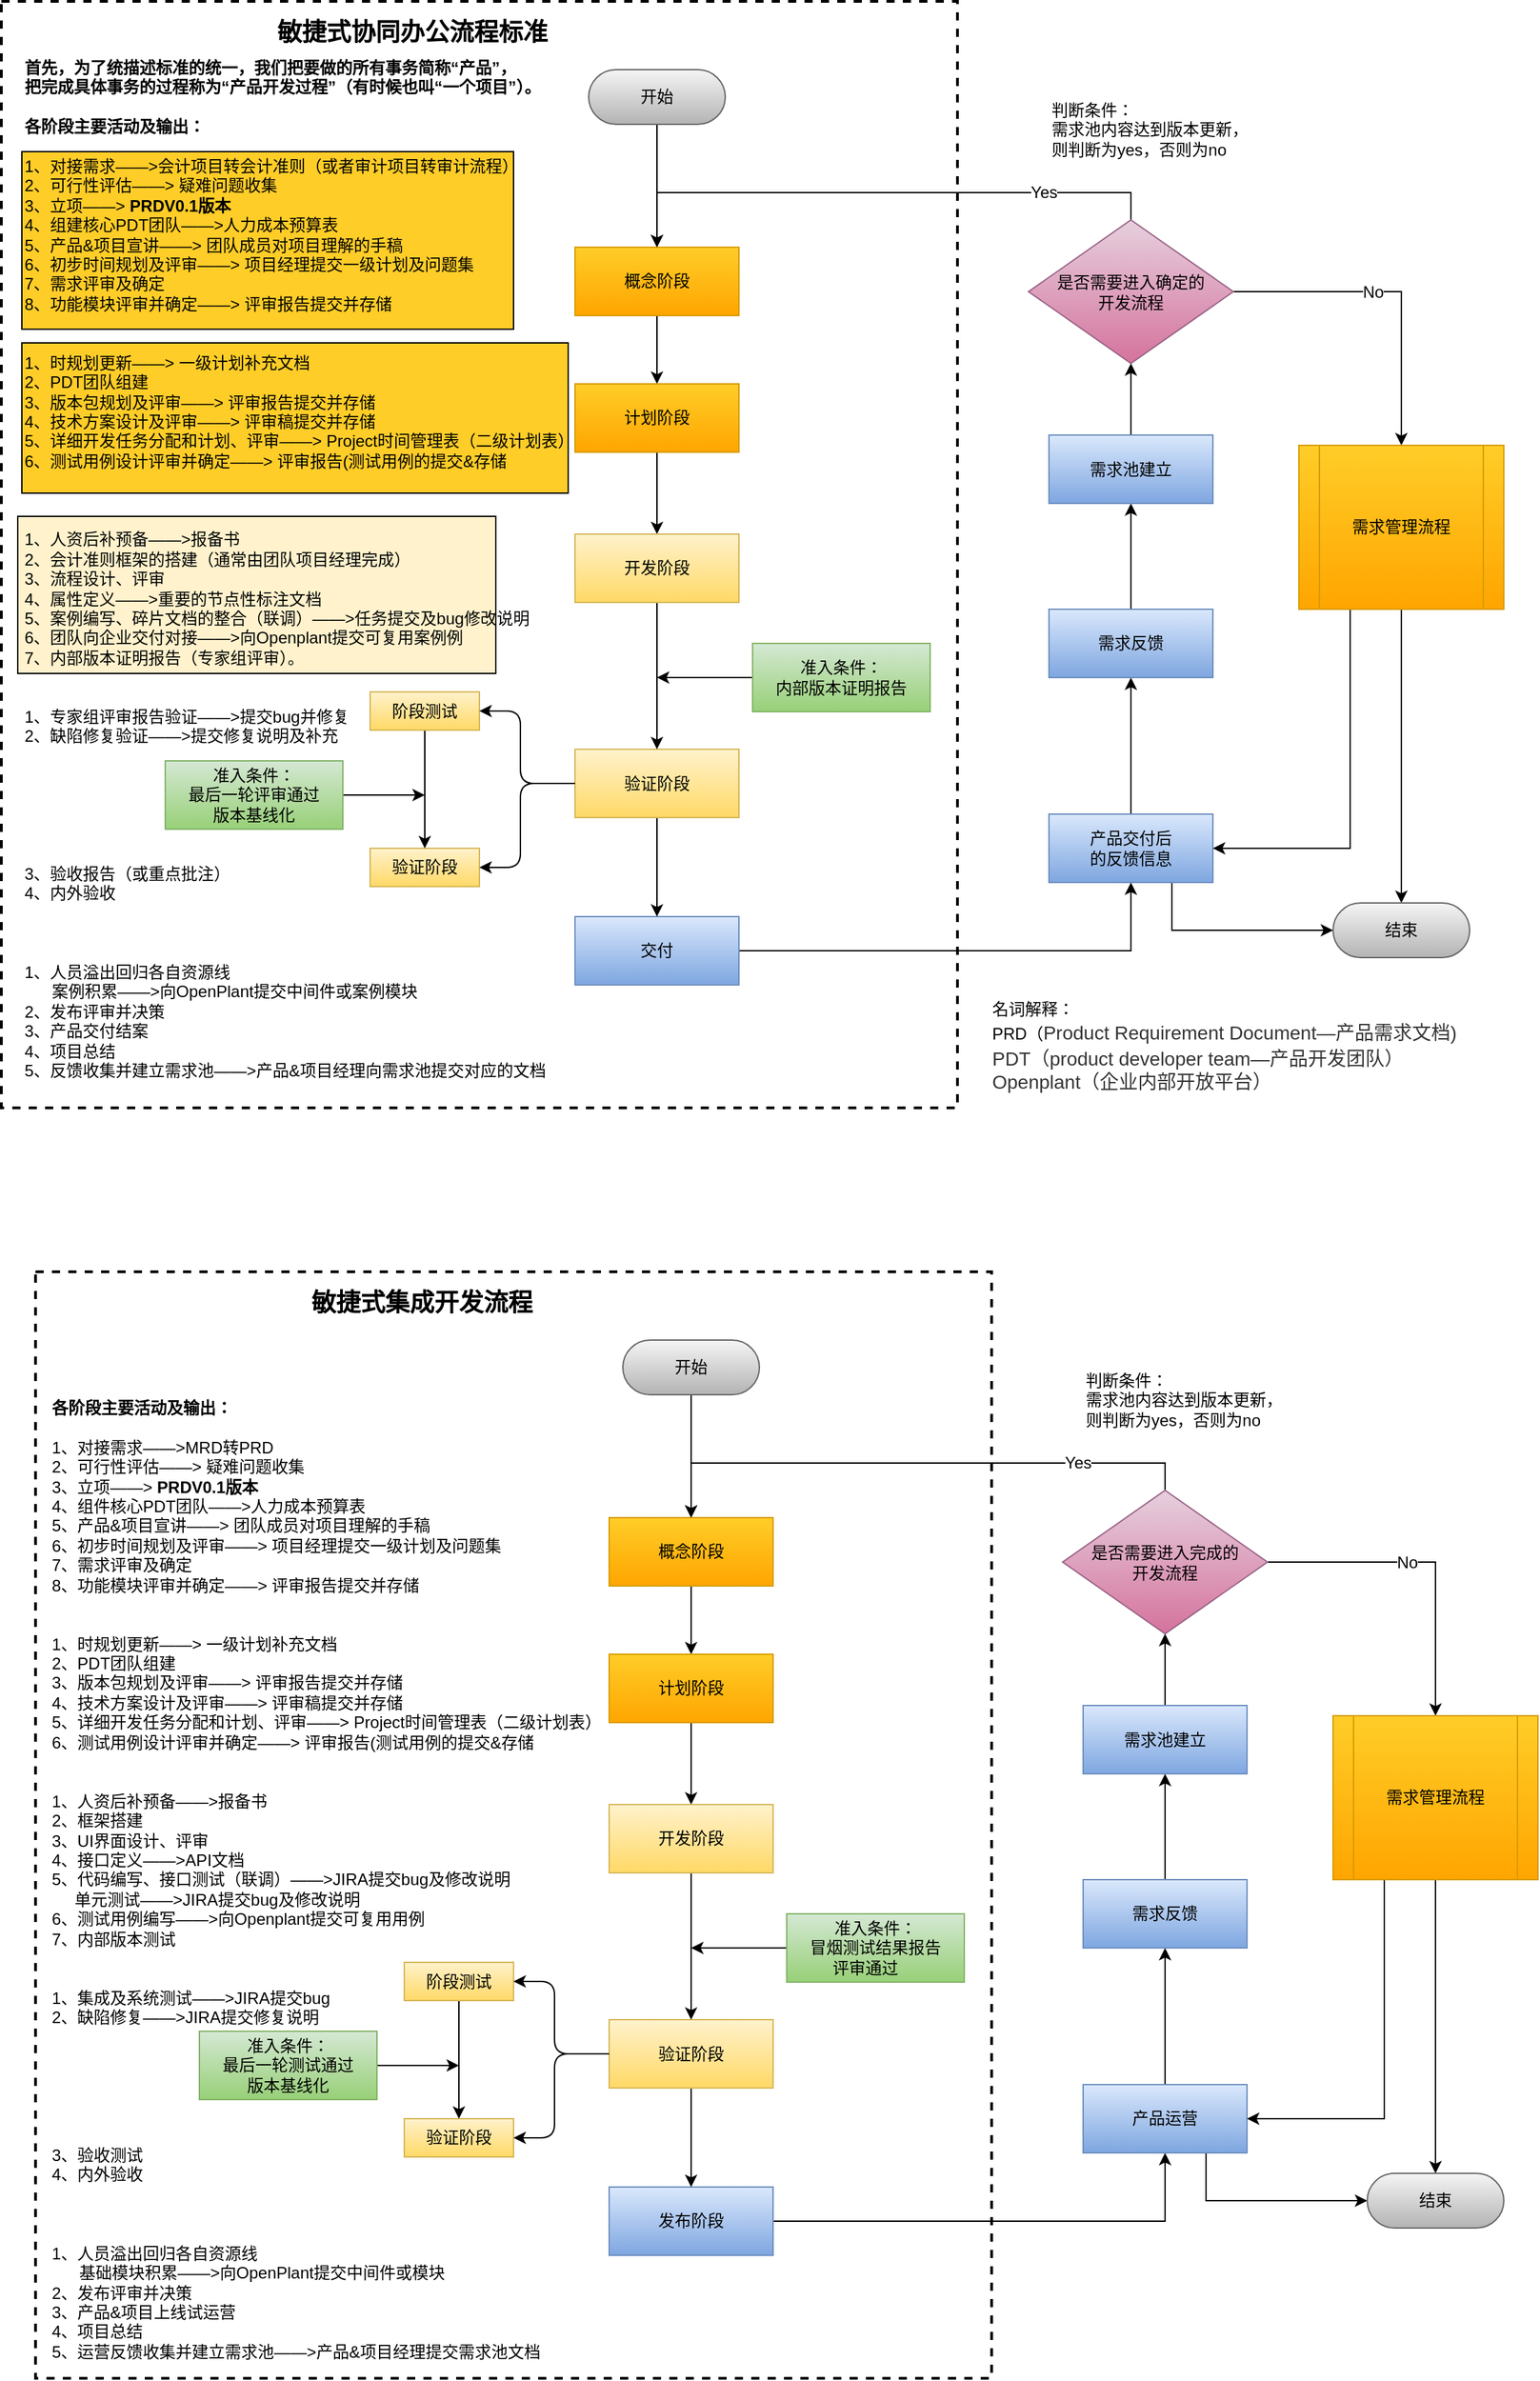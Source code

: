 <mxfile version="15.8.6" type="github">
  <diagram id="hw-b7QnuWXzrcuchFDwp" name="Page-1">
    <mxGraphModel dx="2249" dy="1941" grid="1" gridSize="10" guides="1" tooltips="1" connect="1" arrows="1" fold="1" page="1" pageScale="1" pageWidth="827" pageHeight="1169" math="0" shadow="0">
      <root>
        <mxCell id="0" />
        <mxCell id="1" parent="0" />
        <mxCell id="sfhrzqRfL-zKUJOUxF8y-45" value="" style="rounded=0;whiteSpace=wrap;html=1;fillColor=#FFF2CC;" vertex="1" parent="1">
          <mxGeometry x="-33" y="-563" width="350" height="115" as="geometry" />
        </mxCell>
        <mxCell id="sfhrzqRfL-zKUJOUxF8y-44" value="" style="rounded=0;whiteSpace=wrap;html=1;fillColor=#FFCD28;" vertex="1" parent="1">
          <mxGeometry x="-30" y="-690" width="400" height="110" as="geometry" />
        </mxCell>
        <mxCell id="sfhrzqRfL-zKUJOUxF8y-43" value="" style="rounded=0;whiteSpace=wrap;html=1;fillColor=#FFCD28;" vertex="1" parent="1">
          <mxGeometry x="-30" y="-830" width="360" height="130" as="geometry" />
        </mxCell>
        <mxCell id="mtA4ZGPTwMAcJMfqiiAh-38" value="" style="rounded=0;whiteSpace=wrap;html=1;dashed=1;strokeWidth=2;fillColor=none;" parent="1" vertex="1">
          <mxGeometry x="-20" y="-10" width="700" height="810" as="geometry" />
        </mxCell>
        <mxCell id="mtA4ZGPTwMAcJMfqiiAh-9" style="edgeStyle=orthogonalEdgeStyle;rounded=0;orthogonalLoop=1;jettySize=auto;html=1;exitX=0.5;exitY=1;exitDx=0;exitDy=0;entryX=0.5;entryY=0;entryDx=0;entryDy=0;" parent="1" source="mtA4ZGPTwMAcJMfqiiAh-1" target="mtA4ZGPTwMAcJMfqiiAh-2" edge="1">
          <mxGeometry relative="1" as="geometry" />
        </mxCell>
        <mxCell id="mtA4ZGPTwMAcJMfqiiAh-1" value="开始" style="rounded=1;whiteSpace=wrap;html=1;arcSize=50;gradientColor=#b3b3b3;fillColor=#f5f5f5;strokeColor=#666666;" parent="1" vertex="1">
          <mxGeometry x="410" y="40" width="100" height="40" as="geometry" />
        </mxCell>
        <mxCell id="mtA4ZGPTwMAcJMfqiiAh-10" style="edgeStyle=orthogonalEdgeStyle;rounded=0;orthogonalLoop=1;jettySize=auto;html=1;exitX=0.5;exitY=1;exitDx=0;exitDy=0;entryX=0.5;entryY=0;entryDx=0;entryDy=0;" parent="1" source="mtA4ZGPTwMAcJMfqiiAh-2" target="mtA4ZGPTwMAcJMfqiiAh-3" edge="1">
          <mxGeometry relative="1" as="geometry" />
        </mxCell>
        <mxCell id="mtA4ZGPTwMAcJMfqiiAh-2" value="概念阶段" style="rounded=0;whiteSpace=wrap;html=1;gradientColor=#ffa500;fillColor=#ffcd28;strokeColor=#d79b00;" parent="1" vertex="1">
          <mxGeometry x="400" y="170" width="120" height="50" as="geometry" />
        </mxCell>
        <mxCell id="mtA4ZGPTwMAcJMfqiiAh-11" style="edgeStyle=orthogonalEdgeStyle;rounded=0;orthogonalLoop=1;jettySize=auto;html=1;exitX=0.5;exitY=1;exitDx=0;exitDy=0;entryX=0.5;entryY=0;entryDx=0;entryDy=0;" parent="1" source="mtA4ZGPTwMAcJMfqiiAh-3" target="mtA4ZGPTwMAcJMfqiiAh-6" edge="1">
          <mxGeometry relative="1" as="geometry" />
        </mxCell>
        <mxCell id="mtA4ZGPTwMAcJMfqiiAh-3" value="计划阶段&lt;span style=&quot;font-family: &amp;#34;helvetica&amp;#34; , &amp;#34;arial&amp;#34; , sans-serif ; font-size: 0px ; white-space: nowrap&quot;&gt;%3CmxGraphModel%3E%3Croot%3E%3CmxCell%20id%3D%220%22%2F%3E%3CmxCell%20id%3D%221%22%20parent%3D%220%22%2F%3E%3CmxCell%20id%3D%222%22%20value%3D%22%E6%A6%82%E5%BF%B5%E9%98%B6%E6%AE%B5%22%20style%3D%22rounded%3D0%3BwhiteSpace%3Dwrap%3Bhtml%3D1%3B%22%20vertex%3D%221%22%20parent%3D%221%22%3E%3CmxGeometry%20x%3D%22400%22%20y%3D%22170%22%20width%3D%22120%22%20height%3D%2250%22%20as%3D%22geometry%22%2F%3E%3C%2FmxCell%3E%3C%2Froot%3E%3C%2FmxGraphModel%3E&lt;/span&gt;" style="rounded=0;whiteSpace=wrap;html=1;gradientColor=#ffa500;fillColor=#ffcd28;strokeColor=#d79b00;" parent="1" vertex="1">
          <mxGeometry x="400" y="270" width="120" height="50" as="geometry" />
        </mxCell>
        <mxCell id="mtA4ZGPTwMAcJMfqiiAh-44" style="edgeStyle=orthogonalEdgeStyle;rounded=0;orthogonalLoop=1;jettySize=auto;html=1;exitX=1;exitY=0.5;exitDx=0;exitDy=0;entryX=0.5;entryY=1;entryDx=0;entryDy=0;" parent="1" source="mtA4ZGPTwMAcJMfqiiAh-4" target="mtA4ZGPTwMAcJMfqiiAh-37" edge="1">
          <mxGeometry relative="1" as="geometry" />
        </mxCell>
        <mxCell id="mtA4ZGPTwMAcJMfqiiAh-4" value="发布阶段" style="rounded=0;whiteSpace=wrap;html=1;gradientColor=#7ea6e0;fillColor=#dae8fc;strokeColor=#6c8ebf;" parent="1" vertex="1">
          <mxGeometry x="400" y="660" width="120" height="50" as="geometry" />
        </mxCell>
        <mxCell id="mtA4ZGPTwMAcJMfqiiAh-13" style="edgeStyle=orthogonalEdgeStyle;rounded=0;orthogonalLoop=1;jettySize=auto;html=1;exitX=0.5;exitY=1;exitDx=0;exitDy=0;entryX=0.5;entryY=0;entryDx=0;entryDy=0;" parent="1" source="mtA4ZGPTwMAcJMfqiiAh-5" target="mtA4ZGPTwMAcJMfqiiAh-4" edge="1">
          <mxGeometry relative="1" as="geometry" />
        </mxCell>
        <mxCell id="mtA4ZGPTwMAcJMfqiiAh-5" value="验证阶段" style="rounded=0;whiteSpace=wrap;html=1;gradientColor=#ffd966;fillColor=#fff2cc;strokeColor=#d6b656;" parent="1" vertex="1">
          <mxGeometry x="400" y="537.5" width="120" height="50" as="geometry" />
        </mxCell>
        <mxCell id="mtA4ZGPTwMAcJMfqiiAh-12" style="edgeStyle=orthogonalEdgeStyle;rounded=0;orthogonalLoop=1;jettySize=auto;html=1;exitX=0.5;exitY=1;exitDx=0;exitDy=0;" parent="1" source="mtA4ZGPTwMAcJMfqiiAh-6" target="mtA4ZGPTwMAcJMfqiiAh-5" edge="1">
          <mxGeometry relative="1" as="geometry" />
        </mxCell>
        <mxCell id="mtA4ZGPTwMAcJMfqiiAh-6" value="开发阶段" style="rounded=0;whiteSpace=wrap;html=1;gradientColor=#ffd966;fillColor=#fff2cc;strokeColor=#d6b656;" parent="1" vertex="1">
          <mxGeometry x="400" y="380" width="120" height="50" as="geometry" />
        </mxCell>
        <mxCell id="mtA4ZGPTwMAcJMfqiiAh-14" value="&lt;b&gt;各阶段主要活动及输出：&lt;/b&gt;&lt;br&gt;&lt;br&gt;1、对接需求——&amp;gt;MRD转PRD&lt;br&gt;2、可行性评估——&amp;gt; 疑难问题收集&lt;br&gt;3、立项——&amp;gt;&amp;nbsp;&lt;b&gt;PRDV0.1版本&lt;/b&gt;&lt;br&gt;4、组件核心PDT团队——&amp;gt;人力成本预算表&lt;br&gt;5、产品&amp;amp;项目宣讲——&amp;gt; 团队成员对项目理解的手稿&lt;br&gt;6、初步时间规划及评审——&amp;gt; 项目经理提交一级计划及问题集&lt;br&gt;7、需求评审及确定&lt;br&gt;8、功能模块评审并确定——&amp;gt; 评审报告提交并存储&lt;br&gt;&lt;br&gt;&lt;br&gt;1、时规划更新——&amp;gt; 一级计划补充文档&lt;br&gt;2、PDT团队组建&lt;br&gt;3、版本包规划及评审——&amp;gt; 评审报告提交并存储&lt;br&gt;4、技术方案设计及评审——&amp;gt; 评审稿提交并存储&lt;br&gt;5、详细开发任务分配和计划、评审——&amp;gt; Project时间管理表（二级计划表）&lt;br&gt;6、测试用例设计评审并确定——&amp;gt; 评审报告(测试用例的提交&amp;amp;存储&lt;br&gt;&lt;br&gt;&lt;br&gt;1、人资后补预备——&amp;gt;报备书&lt;br&gt;2、框架搭建&lt;br&gt;3、UI界面设计、评审&lt;br&gt;4、接口定义——&amp;gt;API文档&lt;br&gt;5、代码编写、接口测试（联调）——&amp;gt;JIRA提交bug及修改说明&lt;br&gt;&amp;nbsp; &amp;nbsp; &amp;nbsp;单元测试——&amp;gt;JIRA提交bug及修改说明&lt;br&gt;6、测试用例编写——&amp;gt;向Openplant提交可复用用例&lt;br&gt;7、内部版本测试&lt;br&gt;&lt;br&gt;&lt;br&gt;1、集成及系统测试——&amp;gt;JIRA提交bug&lt;br&gt;2、缺陷修复——&amp;gt;JIRA提交修复说明&lt;br&gt;&lt;br&gt;&lt;br&gt;&lt;br&gt;&lt;br&gt;&lt;br&gt;&lt;br&gt;3、验收测试&lt;br&gt;4、内外验收&lt;br&gt;&lt;br&gt;&lt;br&gt;&lt;br&gt;1、人员溢出回归各自资源线&lt;br&gt;&amp;nbsp; &amp;nbsp; &amp;nbsp; 基础模块积累——&amp;gt;向OpenPlant提交中间件或模块&lt;br&gt;2、发布评审并决策&lt;br&gt;3、产品&amp;amp;项目上线试运营&lt;br&gt;4、项目总结&lt;br&gt;5、运营反馈收集并建立需求池——&amp;gt;产品&amp;amp;项目经理提交需求池文档" style="text;html=1;resizable=0;points=[];autosize=1;align=left;verticalAlign=top;spacingTop=-4;" parent="1" vertex="1">
          <mxGeometry x="-10" y="80" width="420" height="690" as="geometry" />
        </mxCell>
        <mxCell id="mtA4ZGPTwMAcJMfqiiAh-21" value="验证阶段" style="rounded=0;whiteSpace=wrap;html=1;gradientColor=#ffd966;fillColor=#fff2cc;strokeColor=#d6b656;" parent="1" vertex="1">
          <mxGeometry x="250" y="610" width="80" height="28" as="geometry" />
        </mxCell>
        <mxCell id="mtA4ZGPTwMAcJMfqiiAh-26" style="edgeStyle=orthogonalEdgeStyle;rounded=0;orthogonalLoop=1;jettySize=auto;html=1;exitX=0.5;exitY=1;exitDx=0;exitDy=0;entryX=0.5;entryY=0;entryDx=0;entryDy=0;" parent="1" source="mtA4ZGPTwMAcJMfqiiAh-23" target="mtA4ZGPTwMAcJMfqiiAh-21" edge="1">
          <mxGeometry relative="1" as="geometry" />
        </mxCell>
        <mxCell id="mtA4ZGPTwMAcJMfqiiAh-23" value="阶段测试" style="rounded=0;whiteSpace=wrap;html=1;gradientColor=#ffd966;fillColor=#fff2cc;strokeColor=#d6b656;" parent="1" vertex="1">
          <mxGeometry x="250" y="495.5" width="80" height="28" as="geometry" />
        </mxCell>
        <mxCell id="mtA4ZGPTwMAcJMfqiiAh-24" value="" style="edgeStyle=elbowEdgeStyle;elbow=horizontal;endArrow=classic;html=1;exitX=0;exitY=0.5;exitDx=0;exitDy=0;entryX=1;entryY=0.5;entryDx=0;entryDy=0;" parent="1" source="mtA4ZGPTwMAcJMfqiiAh-5" target="mtA4ZGPTwMAcJMfqiiAh-23" edge="1">
          <mxGeometry width="50" height="50" relative="1" as="geometry">
            <mxPoint x="320" y="550" as="sourcePoint" />
            <mxPoint x="370" y="500" as="targetPoint" />
            <Array as="points">
              <mxPoint x="360" y="530" />
            </Array>
          </mxGeometry>
        </mxCell>
        <mxCell id="mtA4ZGPTwMAcJMfqiiAh-25" value="" style="edgeStyle=elbowEdgeStyle;elbow=horizontal;endArrow=classic;html=1;exitX=0;exitY=0.5;exitDx=0;exitDy=0;entryX=1;entryY=0.5;entryDx=0;entryDy=0;" parent="1" source="mtA4ZGPTwMAcJMfqiiAh-5" target="mtA4ZGPTwMAcJMfqiiAh-21" edge="1">
          <mxGeometry width="50" height="50" relative="1" as="geometry">
            <mxPoint x="410" y="573" as="sourcePoint" />
            <mxPoint x="320" y="524" as="targetPoint" />
            <Array as="points">
              <mxPoint x="360" y="580" />
            </Array>
          </mxGeometry>
        </mxCell>
        <mxCell id="mtA4ZGPTwMAcJMfqiiAh-34" style="edgeStyle=orthogonalEdgeStyle;rounded=0;orthogonalLoop=1;jettySize=auto;html=1;exitX=1;exitY=0.5;exitDx=0;exitDy=0;" parent="1" source="mtA4ZGPTwMAcJMfqiiAh-32" edge="1">
          <mxGeometry relative="1" as="geometry">
            <mxPoint x="290" y="571" as="targetPoint" />
          </mxGeometry>
        </mxCell>
        <mxCell id="mtA4ZGPTwMAcJMfqiiAh-32" value="&lt;span style=&quot;text-align: left ; white-space: nowrap&quot;&gt;准入条件：&lt;/span&gt;&lt;br style=&quot;text-align: left ; white-space: nowrap&quot;&gt;&lt;span style=&quot;text-align: left ; white-space: nowrap&quot;&gt;最后一轮测试通过&lt;/span&gt;&lt;br style=&quot;text-align: left ; white-space: nowrap&quot;&gt;&lt;span style=&quot;text-align: left ; white-space: nowrap&quot;&gt;版本基线化&lt;/span&gt;" style="rounded=0;whiteSpace=wrap;html=1;gradientColor=#97d077;fillColor=#d5e8d4;strokeColor=#82b366;" parent="1" vertex="1">
          <mxGeometry x="100" y="546" width="130" height="50" as="geometry" />
        </mxCell>
        <mxCell id="mtA4ZGPTwMAcJMfqiiAh-36" style="edgeStyle=orthogonalEdgeStyle;rounded=0;orthogonalLoop=1;jettySize=auto;html=1;exitX=0;exitY=0.5;exitDx=0;exitDy=0;" parent="1" source="mtA4ZGPTwMAcJMfqiiAh-35" edge="1">
          <mxGeometry relative="1" as="geometry">
            <mxPoint x="460" y="485" as="targetPoint" />
          </mxGeometry>
        </mxCell>
        <mxCell id="mtA4ZGPTwMAcJMfqiiAh-35" value="&lt;span style=&quot;text-align: left ; white-space: nowrap&quot;&gt;准入条件：&lt;/span&gt;&lt;br style=&quot;text-align: left ; white-space: nowrap&quot;&gt;&lt;div style=&quot;text-align: left&quot;&gt;&lt;span style=&quot;white-space: nowrap&quot;&gt;冒烟测试结果报告&lt;/span&gt;&lt;/div&gt;&lt;div style=&quot;text-align: left&quot;&gt;&lt;span style=&quot;white-space: nowrap&quot;&gt;&amp;nbsp; &amp;nbsp; &amp;nbsp;评审通过&lt;/span&gt;&lt;/div&gt;" style="rounded=0;whiteSpace=wrap;html=1;gradientColor=#97d077;fillColor=#d5e8d4;strokeColor=#82b366;" parent="1" vertex="1">
          <mxGeometry x="530" y="460" width="130" height="50" as="geometry" />
        </mxCell>
        <mxCell id="mtA4ZGPTwMAcJMfqiiAh-45" style="edgeStyle=orthogonalEdgeStyle;rounded=0;orthogonalLoop=1;jettySize=auto;html=1;exitX=0.5;exitY=0;exitDx=0;exitDy=0;entryX=0.5;entryY=1;entryDx=0;entryDy=0;" parent="1" source="mtA4ZGPTwMAcJMfqiiAh-37" target="mtA4ZGPTwMAcJMfqiiAh-39" edge="1">
          <mxGeometry relative="1" as="geometry" />
        </mxCell>
        <mxCell id="mtA4ZGPTwMAcJMfqiiAh-52" style="edgeStyle=orthogonalEdgeStyle;rounded=0;orthogonalLoop=1;jettySize=auto;html=1;exitX=0.75;exitY=1;exitDx=0;exitDy=0;entryX=0;entryY=0.5;entryDx=0;entryDy=0;" parent="1" source="mtA4ZGPTwMAcJMfqiiAh-37" target="mtA4ZGPTwMAcJMfqiiAh-43" edge="1">
          <mxGeometry relative="1" as="geometry" />
        </mxCell>
        <mxCell id="mtA4ZGPTwMAcJMfqiiAh-37" value="产品运营" style="rounded=0;whiteSpace=wrap;html=1;gradientColor=#7ea6e0;fillColor=#dae8fc;strokeColor=#6c8ebf;" parent="1" vertex="1">
          <mxGeometry x="747" y="585" width="120" height="50" as="geometry" />
        </mxCell>
        <mxCell id="mtA4ZGPTwMAcJMfqiiAh-46" style="edgeStyle=orthogonalEdgeStyle;rounded=0;orthogonalLoop=1;jettySize=auto;html=1;exitX=0.5;exitY=0;exitDx=0;exitDy=0;entryX=0.5;entryY=1;entryDx=0;entryDy=0;" parent="1" source="mtA4ZGPTwMAcJMfqiiAh-39" target="mtA4ZGPTwMAcJMfqiiAh-41" edge="1">
          <mxGeometry relative="1" as="geometry" />
        </mxCell>
        <mxCell id="mtA4ZGPTwMAcJMfqiiAh-39" value="需求反馈" style="rounded=0;whiteSpace=wrap;html=1;gradientColor=#7ea6e0;fillColor=#dae8fc;strokeColor=#6c8ebf;" parent="1" vertex="1">
          <mxGeometry x="747" y="435" width="120" height="50" as="geometry" />
        </mxCell>
        <mxCell id="mtA4ZGPTwMAcJMfqiiAh-48" style="edgeStyle=orthogonalEdgeStyle;rounded=0;orthogonalLoop=1;jettySize=auto;html=1;exitX=0.5;exitY=0;exitDx=0;exitDy=0;entryX=0.5;entryY=0;entryDx=0;entryDy=0;" parent="1" source="mtA4ZGPTwMAcJMfqiiAh-40" target="mtA4ZGPTwMAcJMfqiiAh-2" edge="1">
          <mxGeometry relative="1" as="geometry" />
        </mxCell>
        <mxCell id="mtA4ZGPTwMAcJMfqiiAh-53" value="Yes" style="text;html=1;resizable=0;points=[];align=center;verticalAlign=middle;labelBackgroundColor=#ffffff;" parent="mtA4ZGPTwMAcJMfqiiAh-48" vertex="1" connectable="0">
          <mxGeometry x="-0.585" relative="1" as="geometry">
            <mxPoint as="offset" />
          </mxGeometry>
        </mxCell>
        <mxCell id="mtA4ZGPTwMAcJMfqiiAh-49" style="edgeStyle=orthogonalEdgeStyle;rounded=0;orthogonalLoop=1;jettySize=auto;html=1;exitX=1;exitY=0.5;exitDx=0;exitDy=0;" parent="1" source="mtA4ZGPTwMAcJMfqiiAh-40" target="mtA4ZGPTwMAcJMfqiiAh-42" edge="1">
          <mxGeometry relative="1" as="geometry" />
        </mxCell>
        <mxCell id="mtA4ZGPTwMAcJMfqiiAh-54" value="No" style="text;html=1;resizable=0;points=[];align=center;verticalAlign=middle;labelBackgroundColor=#ffffff;" parent="mtA4ZGPTwMAcJMfqiiAh-49" vertex="1" connectable="0">
          <mxGeometry x="-0.137" relative="1" as="geometry">
            <mxPoint as="offset" />
          </mxGeometry>
        </mxCell>
        <mxCell id="mtA4ZGPTwMAcJMfqiiAh-40" value="是否需要进入完成的&lt;br&gt;开发流程" style="rhombus;whiteSpace=wrap;html=1;gradientColor=#d5739d;fillColor=#e6d0de;strokeColor=#996185;" parent="1" vertex="1">
          <mxGeometry x="732" y="150" width="150" height="105" as="geometry" />
        </mxCell>
        <mxCell id="mtA4ZGPTwMAcJMfqiiAh-47" style="edgeStyle=orthogonalEdgeStyle;rounded=0;orthogonalLoop=1;jettySize=auto;html=1;exitX=0.5;exitY=0;exitDx=0;exitDy=0;entryX=0.5;entryY=1;entryDx=0;entryDy=0;" parent="1" source="mtA4ZGPTwMAcJMfqiiAh-41" target="mtA4ZGPTwMAcJMfqiiAh-40" edge="1">
          <mxGeometry relative="1" as="geometry" />
        </mxCell>
        <mxCell id="mtA4ZGPTwMAcJMfqiiAh-41" value="需求池建立" style="rounded=0;whiteSpace=wrap;html=1;gradientColor=#7ea6e0;fillColor=#dae8fc;strokeColor=#6c8ebf;" parent="1" vertex="1">
          <mxGeometry x="747" y="307.5" width="120" height="50" as="geometry" />
        </mxCell>
        <mxCell id="mtA4ZGPTwMAcJMfqiiAh-50" style="edgeStyle=orthogonalEdgeStyle;rounded=0;orthogonalLoop=1;jettySize=auto;html=1;exitX=0.25;exitY=1;exitDx=0;exitDy=0;entryX=1;entryY=0.5;entryDx=0;entryDy=0;" parent="1" source="mtA4ZGPTwMAcJMfqiiAh-42" target="mtA4ZGPTwMAcJMfqiiAh-37" edge="1">
          <mxGeometry relative="1" as="geometry" />
        </mxCell>
        <mxCell id="mtA4ZGPTwMAcJMfqiiAh-51" style="edgeStyle=orthogonalEdgeStyle;rounded=0;orthogonalLoop=1;jettySize=auto;html=1;exitX=0.5;exitY=1;exitDx=0;exitDy=0;" parent="1" source="mtA4ZGPTwMAcJMfqiiAh-42" target="mtA4ZGPTwMAcJMfqiiAh-43" edge="1">
          <mxGeometry relative="1" as="geometry" />
        </mxCell>
        <mxCell id="mtA4ZGPTwMAcJMfqiiAh-42" value="需求管理流程" style="shape=process;whiteSpace=wrap;html=1;backgroundOutline=1;gradientColor=#ffa500;fillColor=#ffcd28;strokeColor=#d79b00;" parent="1" vertex="1">
          <mxGeometry x="930" y="315" width="150" height="120" as="geometry" />
        </mxCell>
        <mxCell id="mtA4ZGPTwMAcJMfqiiAh-43" value="结束" style="rounded=1;whiteSpace=wrap;html=1;arcSize=50;gradientColor=#b3b3b3;fillColor=#f5f5f5;strokeColor=#666666;" parent="1" vertex="1">
          <mxGeometry x="955" y="650" width="100" height="40" as="geometry" />
        </mxCell>
        <mxCell id="mtA4ZGPTwMAcJMfqiiAh-55" value="判断条件：&lt;br&gt;需求池内容达到版本更新，&lt;br&gt;则判断为yes，否则为no" style="text;html=1;resizable=0;points=[];autosize=1;align=left;verticalAlign=top;spacingTop=-4;" parent="1" vertex="1">
          <mxGeometry x="747" y="60" width="160" height="40" as="geometry" />
        </mxCell>
        <mxCell id="mtA4ZGPTwMAcJMfqiiAh-56" value="&lt;font style=&quot;font-size: 18px&quot;&gt;&lt;b&gt;敏捷式集成开发流程&lt;/b&gt;&lt;/font&gt;" style="text;html=1;resizable=0;points=[];autosize=1;align=left;verticalAlign=top;spacingTop=-4;" parent="1" vertex="1">
          <mxGeometry x="180" width="180" height="20" as="geometry" />
        </mxCell>
        <mxCell id="sfhrzqRfL-zKUJOUxF8y-1" value="" style="rounded=0;whiteSpace=wrap;html=1;dashed=1;strokeWidth=2;fillColor=none;" vertex="1" parent="1">
          <mxGeometry x="-45" y="-940" width="700" height="810" as="geometry" />
        </mxCell>
        <mxCell id="sfhrzqRfL-zKUJOUxF8y-2" style="edgeStyle=orthogonalEdgeStyle;rounded=0;orthogonalLoop=1;jettySize=auto;html=1;exitX=0.5;exitY=1;exitDx=0;exitDy=0;entryX=0.5;entryY=0;entryDx=0;entryDy=0;" edge="1" parent="1" source="sfhrzqRfL-zKUJOUxF8y-3" target="sfhrzqRfL-zKUJOUxF8y-5">
          <mxGeometry relative="1" as="geometry" />
        </mxCell>
        <mxCell id="sfhrzqRfL-zKUJOUxF8y-3" value="开始" style="rounded=1;whiteSpace=wrap;html=1;arcSize=50;gradientColor=#b3b3b3;fillColor=#f5f5f5;strokeColor=#666666;" vertex="1" parent="1">
          <mxGeometry x="385" y="-890" width="100" height="40" as="geometry" />
        </mxCell>
        <mxCell id="sfhrzqRfL-zKUJOUxF8y-4" style="edgeStyle=orthogonalEdgeStyle;rounded=0;orthogonalLoop=1;jettySize=auto;html=1;exitX=0.5;exitY=1;exitDx=0;exitDy=0;entryX=0.5;entryY=0;entryDx=0;entryDy=0;" edge="1" parent="1" source="sfhrzqRfL-zKUJOUxF8y-5" target="sfhrzqRfL-zKUJOUxF8y-7">
          <mxGeometry relative="1" as="geometry" />
        </mxCell>
        <mxCell id="sfhrzqRfL-zKUJOUxF8y-5" value="概念阶段" style="rounded=0;whiteSpace=wrap;html=1;gradientColor=#ffa500;fillColor=#ffcd28;strokeColor=#d79b00;" vertex="1" parent="1">
          <mxGeometry x="375" y="-760" width="120" height="50" as="geometry" />
        </mxCell>
        <mxCell id="sfhrzqRfL-zKUJOUxF8y-6" style="edgeStyle=orthogonalEdgeStyle;rounded=0;orthogonalLoop=1;jettySize=auto;html=1;exitX=0.5;exitY=1;exitDx=0;exitDy=0;entryX=0.5;entryY=0;entryDx=0;entryDy=0;" edge="1" parent="1" source="sfhrzqRfL-zKUJOUxF8y-7" target="sfhrzqRfL-zKUJOUxF8y-13">
          <mxGeometry relative="1" as="geometry" />
        </mxCell>
        <mxCell id="sfhrzqRfL-zKUJOUxF8y-7" value="计划阶段&lt;span style=&quot;font-family: &amp;#34;helvetica&amp;#34; , &amp;#34;arial&amp;#34; , sans-serif ; font-size: 0px ; white-space: nowrap&quot;&gt;%3CmxGraphModel%3E%3Croot%3E%3CmxCell%20id%3D%220%22%2F%3E%3CmxCell%20id%3D%221%22%20parent%3D%220%22%2F%3E%3CmxCell%20id%3D%222%22%20value%3D%22%E6%A6%82%E5%BF%B5%E9%98%B6%E6%AE%B5%22%20style%3D%22rounded%3D0%3BwhiteSpace%3Dwrap%3Bhtml%3D1%3B%22%20vertex%3D%221%22%20parent%3D%221%22%3E%3CmxGeometry%20x%3D%22400%22%20y%3D%22170%22%20width%3D%22120%22%20height%3D%2250%22%20as%3D%22geometry%22%2F%3E%3C%2FmxCell%3E%3C%2Froot%3E%3C%2FmxGraphModel%3E&lt;/span&gt;" style="rounded=0;whiteSpace=wrap;html=1;gradientColor=#ffa500;fillColor=#ffcd28;strokeColor=#d79b00;" vertex="1" parent="1">
          <mxGeometry x="375" y="-660" width="120" height="50" as="geometry" />
        </mxCell>
        <mxCell id="sfhrzqRfL-zKUJOUxF8y-8" style="edgeStyle=orthogonalEdgeStyle;rounded=0;orthogonalLoop=1;jettySize=auto;html=1;exitX=1;exitY=0.5;exitDx=0;exitDy=0;entryX=0.5;entryY=1;entryDx=0;entryDy=0;" edge="1" parent="1" source="sfhrzqRfL-zKUJOUxF8y-9" target="sfhrzqRfL-zKUJOUxF8y-26">
          <mxGeometry relative="1" as="geometry" />
        </mxCell>
        <mxCell id="sfhrzqRfL-zKUJOUxF8y-9" value="交付" style="rounded=0;whiteSpace=wrap;html=1;gradientColor=#7ea6e0;fillColor=#dae8fc;strokeColor=#6c8ebf;" vertex="1" parent="1">
          <mxGeometry x="375" y="-270" width="120" height="50" as="geometry" />
        </mxCell>
        <mxCell id="sfhrzqRfL-zKUJOUxF8y-10" style="edgeStyle=orthogonalEdgeStyle;rounded=0;orthogonalLoop=1;jettySize=auto;html=1;exitX=0.5;exitY=1;exitDx=0;exitDy=0;entryX=0.5;entryY=0;entryDx=0;entryDy=0;" edge="1" parent="1" source="sfhrzqRfL-zKUJOUxF8y-11" target="sfhrzqRfL-zKUJOUxF8y-9">
          <mxGeometry relative="1" as="geometry" />
        </mxCell>
        <mxCell id="sfhrzqRfL-zKUJOUxF8y-11" value="验证阶段" style="rounded=0;whiteSpace=wrap;html=1;gradientColor=#ffd966;fillColor=#fff2cc;strokeColor=#d6b656;" vertex="1" parent="1">
          <mxGeometry x="375" y="-392.5" width="120" height="50" as="geometry" />
        </mxCell>
        <mxCell id="sfhrzqRfL-zKUJOUxF8y-12" style="edgeStyle=orthogonalEdgeStyle;rounded=0;orthogonalLoop=1;jettySize=auto;html=1;exitX=0.5;exitY=1;exitDx=0;exitDy=0;" edge="1" parent="1" source="sfhrzqRfL-zKUJOUxF8y-13" target="sfhrzqRfL-zKUJOUxF8y-11">
          <mxGeometry relative="1" as="geometry" />
        </mxCell>
        <mxCell id="sfhrzqRfL-zKUJOUxF8y-13" value="开发阶段" style="rounded=0;whiteSpace=wrap;html=1;gradientColor=#ffd966;fillColor=#fff2cc;strokeColor=#d6b656;" vertex="1" parent="1">
          <mxGeometry x="375" y="-550" width="120" height="50" as="geometry" />
        </mxCell>
        <mxCell id="sfhrzqRfL-zKUJOUxF8y-14" value="&lt;b&gt;首先，为了统描述标准的统一，我们把要做的所有事务简称“产品”，&lt;br&gt;把完成具体事务的过程称为“产品开发过程&lt;/b&gt;&lt;b&gt;”&lt;/b&gt;&lt;b&gt;（有时候也叫“&lt;/b&gt;&lt;b&gt;一个项目&lt;/b&gt;&lt;b&gt;”）。&lt;br&gt;&lt;br&gt;各阶段主要活动及输出：&lt;/b&gt;&lt;br&gt;&lt;br&gt;1、对接需求——&amp;gt;会计项目转会计准则（或者审计项目转审计流程）&lt;br&gt;2、可行性评估——&amp;gt; 疑难问题收集&lt;br&gt;3、立项——&amp;gt;&amp;nbsp;&lt;b&gt;PRDV0.1版本&lt;/b&gt;&lt;br&gt;4、组建核心PDT团队——&amp;gt;人力成本预算表&lt;br&gt;5、产品&amp;amp;项目宣讲——&amp;gt; 团队成员对项目理解的手稿&lt;br&gt;6、初步时间规划及评审——&amp;gt; 项目经理提交一级计划及问题集&lt;br&gt;7、需求评审及确定&lt;br&gt;8、功能模块评审并确定——&amp;gt; 评审报告提交并存储&lt;br&gt;&lt;br&gt;&lt;br&gt;1、时规划更新——&amp;gt; 一级计划补充文档&lt;br&gt;2、PDT团队组建&lt;br&gt;3、版本包规划及评审——&amp;gt; 评审报告提交并存储&lt;br&gt;4、技术方案设计及评审——&amp;gt; 评审稿提交并存储&lt;br&gt;5、详细开发任务分配和计划、评审——&amp;gt; Project时间管理表（二级计划表）&lt;br&gt;6、测试用例设计评审并确定——&amp;gt; 评审报告(测试用例的提交&amp;amp;存储&lt;br&gt;&lt;br&gt;&lt;br&gt;&lt;br&gt;1、人资后补预备——&amp;gt;报备书&lt;br&gt;2、会计准则框架的搭建（通常由团队项目经理完成）&lt;br&gt;3、流程设计、评审&lt;br&gt;4、属性定义——&amp;gt;重要的节点性标注文档&lt;br&gt;5、案例编写、碎片文档的整合（联调）——&amp;gt;任务提交及bug修改说明&lt;br&gt;6、团队向企业交付对接——&amp;gt;向Openplant提交可复用案例例&lt;br&gt;7、内部版本证明报告（专家组评审）。&lt;br&gt;&lt;br&gt;&lt;br&gt;1、专家组评审报告验证——&amp;gt;提交bug并修复&lt;br&gt;2、缺陷修复验证——&amp;gt;提交修复说明及补充&lt;br&gt;&lt;br&gt;&lt;br&gt;&lt;br&gt;&lt;br&gt;&lt;br&gt;&lt;br&gt;3、验收报告（或重点批注）&lt;br&gt;4、内外验收&lt;br&gt;&lt;br&gt;&lt;br&gt;&lt;br&gt;1、人员溢出回归各自资源线&lt;br&gt;&amp;nbsp; &amp;nbsp; &amp;nbsp; 案例积累——&amp;gt;向OpenPlant提交中间件或案例模块&lt;br&gt;2、发布评审并决策&lt;br&gt;3、产品交付结案&lt;br&gt;4、项目总结&lt;br&gt;5、反馈收集并建立需求池——&amp;gt;产品&amp;amp;项目经理向需求池提交对应的文档" style="text;html=1;resizable=0;points=[];autosize=1;align=left;verticalAlign=top;spacingTop=-4;" vertex="1" parent="1">
          <mxGeometry x="-30" y="-901" width="420" height="730" as="geometry" />
        </mxCell>
        <mxCell id="sfhrzqRfL-zKUJOUxF8y-15" value="验证阶段" style="rounded=0;whiteSpace=wrap;html=1;gradientColor=#ffd966;fillColor=#fff2cc;strokeColor=#d6b656;" vertex="1" parent="1">
          <mxGeometry x="225" y="-320" width="80" height="28" as="geometry" />
        </mxCell>
        <mxCell id="sfhrzqRfL-zKUJOUxF8y-16" style="edgeStyle=orthogonalEdgeStyle;rounded=0;orthogonalLoop=1;jettySize=auto;html=1;exitX=0.5;exitY=1;exitDx=0;exitDy=0;entryX=0.5;entryY=0;entryDx=0;entryDy=0;" edge="1" parent="1" source="sfhrzqRfL-zKUJOUxF8y-17" target="sfhrzqRfL-zKUJOUxF8y-15">
          <mxGeometry relative="1" as="geometry" />
        </mxCell>
        <mxCell id="sfhrzqRfL-zKUJOUxF8y-17" value="阶段测试" style="rounded=0;whiteSpace=wrap;html=1;gradientColor=#ffd966;fillColor=#fff2cc;strokeColor=#d6b656;" vertex="1" parent="1">
          <mxGeometry x="225" y="-434.5" width="80" height="28" as="geometry" />
        </mxCell>
        <mxCell id="sfhrzqRfL-zKUJOUxF8y-18" value="" style="edgeStyle=elbowEdgeStyle;elbow=horizontal;endArrow=classic;html=1;exitX=0;exitY=0.5;exitDx=0;exitDy=0;entryX=1;entryY=0.5;entryDx=0;entryDy=0;" edge="1" parent="1" source="sfhrzqRfL-zKUJOUxF8y-11" target="sfhrzqRfL-zKUJOUxF8y-17">
          <mxGeometry width="50" height="50" relative="1" as="geometry">
            <mxPoint x="295" y="-380" as="sourcePoint" />
            <mxPoint x="345" y="-430" as="targetPoint" />
            <Array as="points">
              <mxPoint x="335" y="-400" />
            </Array>
          </mxGeometry>
        </mxCell>
        <mxCell id="sfhrzqRfL-zKUJOUxF8y-19" value="" style="edgeStyle=elbowEdgeStyle;elbow=horizontal;endArrow=classic;html=1;exitX=0;exitY=0.5;exitDx=0;exitDy=0;entryX=1;entryY=0.5;entryDx=0;entryDy=0;" edge="1" parent="1" source="sfhrzqRfL-zKUJOUxF8y-11" target="sfhrzqRfL-zKUJOUxF8y-15">
          <mxGeometry width="50" height="50" relative="1" as="geometry">
            <mxPoint x="385" y="-357" as="sourcePoint" />
            <mxPoint x="295" y="-406" as="targetPoint" />
            <Array as="points">
              <mxPoint x="335" y="-350" />
            </Array>
          </mxGeometry>
        </mxCell>
        <mxCell id="sfhrzqRfL-zKUJOUxF8y-20" style="edgeStyle=orthogonalEdgeStyle;rounded=0;orthogonalLoop=1;jettySize=auto;html=1;exitX=1;exitY=0.5;exitDx=0;exitDy=0;" edge="1" parent="1" source="sfhrzqRfL-zKUJOUxF8y-21">
          <mxGeometry relative="1" as="geometry">
            <mxPoint x="265" y="-359" as="targetPoint" />
          </mxGeometry>
        </mxCell>
        <mxCell id="sfhrzqRfL-zKUJOUxF8y-21" value="&lt;span style=&quot;text-align: left ; white-space: nowrap&quot;&gt;准入条件：&lt;/span&gt;&lt;br style=&quot;text-align: left ; white-space: nowrap&quot;&gt;&lt;span style=&quot;text-align: left ; white-space: nowrap&quot;&gt;最后一轮评审通过&lt;/span&gt;&lt;br style=&quot;text-align: left ; white-space: nowrap&quot;&gt;&lt;span style=&quot;text-align: left ; white-space: nowrap&quot;&gt;版本基线化&lt;/span&gt;" style="rounded=0;whiteSpace=wrap;html=1;gradientColor=#97d077;fillColor=#d5e8d4;strokeColor=#82b366;" vertex="1" parent="1">
          <mxGeometry x="75" y="-384" width="130" height="50" as="geometry" />
        </mxCell>
        <mxCell id="sfhrzqRfL-zKUJOUxF8y-22" style="edgeStyle=orthogonalEdgeStyle;rounded=0;orthogonalLoop=1;jettySize=auto;html=1;exitX=0;exitY=0.5;exitDx=0;exitDy=0;" edge="1" parent="1" source="sfhrzqRfL-zKUJOUxF8y-23">
          <mxGeometry relative="1" as="geometry">
            <mxPoint x="435" y="-445" as="targetPoint" />
          </mxGeometry>
        </mxCell>
        <mxCell id="sfhrzqRfL-zKUJOUxF8y-23" value="&lt;span style=&quot;text-align: left ; white-space: nowrap&quot;&gt;准入条件：&lt;/span&gt;&lt;br style=&quot;text-align: left ; white-space: nowrap&quot;&gt;&lt;div style=&quot;text-align: left&quot;&gt;&lt;span style=&quot;white-space: nowrap&quot;&gt;内部版本证明报告&lt;/span&gt;&lt;/div&gt;" style="rounded=0;whiteSpace=wrap;html=1;gradientColor=#97d077;fillColor=#d5e8d4;strokeColor=#82b366;" vertex="1" parent="1">
          <mxGeometry x="505" y="-470" width="130" height="50" as="geometry" />
        </mxCell>
        <mxCell id="sfhrzqRfL-zKUJOUxF8y-24" style="edgeStyle=orthogonalEdgeStyle;rounded=0;orthogonalLoop=1;jettySize=auto;html=1;exitX=0.5;exitY=0;exitDx=0;exitDy=0;entryX=0.5;entryY=1;entryDx=0;entryDy=0;" edge="1" parent="1" source="sfhrzqRfL-zKUJOUxF8y-26" target="sfhrzqRfL-zKUJOUxF8y-28">
          <mxGeometry relative="1" as="geometry" />
        </mxCell>
        <mxCell id="sfhrzqRfL-zKUJOUxF8y-25" style="edgeStyle=orthogonalEdgeStyle;rounded=0;orthogonalLoop=1;jettySize=auto;html=1;exitX=0.75;exitY=1;exitDx=0;exitDy=0;entryX=0;entryY=0.5;entryDx=0;entryDy=0;" edge="1" parent="1" source="sfhrzqRfL-zKUJOUxF8y-26" target="sfhrzqRfL-zKUJOUxF8y-39">
          <mxGeometry relative="1" as="geometry" />
        </mxCell>
        <mxCell id="sfhrzqRfL-zKUJOUxF8y-26" value="产品交付后&lt;br&gt;的反馈信息" style="rounded=0;whiteSpace=wrap;html=1;gradientColor=#7ea6e0;fillColor=#dae8fc;strokeColor=#6c8ebf;" vertex="1" parent="1">
          <mxGeometry x="722" y="-345" width="120" height="50" as="geometry" />
        </mxCell>
        <mxCell id="sfhrzqRfL-zKUJOUxF8y-27" style="edgeStyle=orthogonalEdgeStyle;rounded=0;orthogonalLoop=1;jettySize=auto;html=1;exitX=0.5;exitY=0;exitDx=0;exitDy=0;entryX=0.5;entryY=1;entryDx=0;entryDy=0;" edge="1" parent="1" source="sfhrzqRfL-zKUJOUxF8y-28" target="sfhrzqRfL-zKUJOUxF8y-35">
          <mxGeometry relative="1" as="geometry" />
        </mxCell>
        <mxCell id="sfhrzqRfL-zKUJOUxF8y-28" value="需求反馈" style="rounded=0;whiteSpace=wrap;html=1;gradientColor=#7ea6e0;fillColor=#dae8fc;strokeColor=#6c8ebf;" vertex="1" parent="1">
          <mxGeometry x="722" y="-495" width="120" height="50" as="geometry" />
        </mxCell>
        <mxCell id="sfhrzqRfL-zKUJOUxF8y-29" style="edgeStyle=orthogonalEdgeStyle;rounded=0;orthogonalLoop=1;jettySize=auto;html=1;exitX=0.5;exitY=0;exitDx=0;exitDy=0;entryX=0.5;entryY=0;entryDx=0;entryDy=0;" edge="1" parent="1" source="sfhrzqRfL-zKUJOUxF8y-33" target="sfhrzqRfL-zKUJOUxF8y-5">
          <mxGeometry relative="1" as="geometry" />
        </mxCell>
        <mxCell id="sfhrzqRfL-zKUJOUxF8y-30" value="Yes" style="text;html=1;resizable=0;points=[];align=center;verticalAlign=middle;labelBackgroundColor=#ffffff;" vertex="1" connectable="0" parent="sfhrzqRfL-zKUJOUxF8y-29">
          <mxGeometry x="-0.585" relative="1" as="geometry">
            <mxPoint as="offset" />
          </mxGeometry>
        </mxCell>
        <mxCell id="sfhrzqRfL-zKUJOUxF8y-31" style="edgeStyle=orthogonalEdgeStyle;rounded=0;orthogonalLoop=1;jettySize=auto;html=1;exitX=1;exitY=0.5;exitDx=0;exitDy=0;" edge="1" parent="1" source="sfhrzqRfL-zKUJOUxF8y-33" target="sfhrzqRfL-zKUJOUxF8y-38">
          <mxGeometry relative="1" as="geometry" />
        </mxCell>
        <mxCell id="sfhrzqRfL-zKUJOUxF8y-32" value="No" style="text;html=1;resizable=0;points=[];align=center;verticalAlign=middle;labelBackgroundColor=#ffffff;" vertex="1" connectable="0" parent="sfhrzqRfL-zKUJOUxF8y-31">
          <mxGeometry x="-0.137" relative="1" as="geometry">
            <mxPoint as="offset" />
          </mxGeometry>
        </mxCell>
        <mxCell id="sfhrzqRfL-zKUJOUxF8y-33" value="是否需要进入确定的&lt;br&gt;开发流程" style="rhombus;whiteSpace=wrap;html=1;gradientColor=#d5739d;fillColor=#e6d0de;strokeColor=#996185;" vertex="1" parent="1">
          <mxGeometry x="707" y="-780" width="150" height="105" as="geometry" />
        </mxCell>
        <mxCell id="sfhrzqRfL-zKUJOUxF8y-34" style="edgeStyle=orthogonalEdgeStyle;rounded=0;orthogonalLoop=1;jettySize=auto;html=1;exitX=0.5;exitY=0;exitDx=0;exitDy=0;entryX=0.5;entryY=1;entryDx=0;entryDy=0;" edge="1" parent="1" source="sfhrzqRfL-zKUJOUxF8y-35" target="sfhrzqRfL-zKUJOUxF8y-33">
          <mxGeometry relative="1" as="geometry" />
        </mxCell>
        <mxCell id="sfhrzqRfL-zKUJOUxF8y-35" value="需求池建立" style="rounded=0;whiteSpace=wrap;html=1;gradientColor=#7ea6e0;fillColor=#dae8fc;strokeColor=#6c8ebf;" vertex="1" parent="1">
          <mxGeometry x="722" y="-622.5" width="120" height="50" as="geometry" />
        </mxCell>
        <mxCell id="sfhrzqRfL-zKUJOUxF8y-36" style="edgeStyle=orthogonalEdgeStyle;rounded=0;orthogonalLoop=1;jettySize=auto;html=1;exitX=0.25;exitY=1;exitDx=0;exitDy=0;entryX=1;entryY=0.5;entryDx=0;entryDy=0;" edge="1" parent="1" source="sfhrzqRfL-zKUJOUxF8y-38" target="sfhrzqRfL-zKUJOUxF8y-26">
          <mxGeometry relative="1" as="geometry" />
        </mxCell>
        <mxCell id="sfhrzqRfL-zKUJOUxF8y-37" style="edgeStyle=orthogonalEdgeStyle;rounded=0;orthogonalLoop=1;jettySize=auto;html=1;exitX=0.5;exitY=1;exitDx=0;exitDy=0;" edge="1" parent="1" source="sfhrzqRfL-zKUJOUxF8y-38" target="sfhrzqRfL-zKUJOUxF8y-39">
          <mxGeometry relative="1" as="geometry" />
        </mxCell>
        <mxCell id="sfhrzqRfL-zKUJOUxF8y-38" value="需求管理流程" style="shape=process;whiteSpace=wrap;html=1;backgroundOutline=1;gradientColor=#ffa500;fillColor=#ffcd28;strokeColor=#d79b00;" vertex="1" parent="1">
          <mxGeometry x="905" y="-615" width="150" height="120" as="geometry" />
        </mxCell>
        <mxCell id="sfhrzqRfL-zKUJOUxF8y-39" value="结束" style="rounded=1;whiteSpace=wrap;html=1;arcSize=50;gradientColor=#b3b3b3;fillColor=#f5f5f5;strokeColor=#666666;" vertex="1" parent="1">
          <mxGeometry x="930" y="-280" width="100" height="40" as="geometry" />
        </mxCell>
        <mxCell id="sfhrzqRfL-zKUJOUxF8y-40" value="判断条件：&lt;br&gt;需求池内容达到版本更新，&lt;br&gt;则判断为yes，否则为no" style="text;html=1;resizable=0;points=[];autosize=1;align=left;verticalAlign=top;spacingTop=-4;" vertex="1" parent="1">
          <mxGeometry x="722" y="-870" width="160" height="40" as="geometry" />
        </mxCell>
        <mxCell id="sfhrzqRfL-zKUJOUxF8y-41" value="&lt;font style=&quot;font-size: 18px&quot;&gt;&lt;b&gt;敏捷式协同办公流程标准&lt;/b&gt;&lt;/font&gt;" style="text;html=1;resizable=0;points=[];autosize=1;align=left;verticalAlign=top;spacingTop=-4;" vertex="1" parent="1">
          <mxGeometry x="155" y="-930" width="210" height="20" as="geometry" />
        </mxCell>
        <mxCell id="sfhrzqRfL-zKUJOUxF8y-42" value="&lt;div style=&quot;text-align: left&quot;&gt;&lt;span&gt;名词解释：&lt;/span&gt;&lt;/div&gt;&lt;div style=&quot;text-align: left&quot;&gt;&lt;span&gt;PRD（&lt;/span&gt;&lt;span style=&quot;color: rgb(51 , 51 , 51) ; font-family: &amp;#34;arial&amp;#34; , &amp;#34;microsoft yahei&amp;#34; , &amp;#34;\\5fae软雅黑&amp;#34; , &amp;#34;\\5b8b体&amp;#34; , &amp;#34;malgun gothic&amp;#34; , &amp;#34;meiryo&amp;#34; , sans-serif ; font-size: 14px ; line-height: 21px ; background-color: rgb(255 , 255 , 255)&quot;&gt;Product Requirement Document—产品需求文档)&lt;/span&gt;&lt;/div&gt;&lt;div style=&quot;text-align: left&quot;&gt;&lt;span style=&quot;background-color: rgb(255 , 255 , 255) ; color: rgb(51 , 51 , 51) ; font-family: &amp;#34;arial&amp;#34; , &amp;#34;microsoft yahei&amp;#34; , &amp;#34;\\5fae软雅黑&amp;#34; , &amp;#34;\\5b8b体&amp;#34; , &amp;#34;malgun gothic&amp;#34; , &amp;#34;meiryo&amp;#34; , sans-serif ; font-size: 14px&quot;&gt;PDT（product&amp;nbsp;developer&amp;nbsp;team—产品开发团队）&lt;br&gt;Openplant（企业内部开放平台）&lt;/span&gt;&lt;/div&gt;" style="text;html=1;align=center;verticalAlign=middle;resizable=0;points=[];autosize=1;strokeColor=none;fillColor=none;" vertex="1" parent="1">
          <mxGeometry x="670" y="-210" width="360" height="70" as="geometry" />
        </mxCell>
      </root>
    </mxGraphModel>
  </diagram>
</mxfile>
